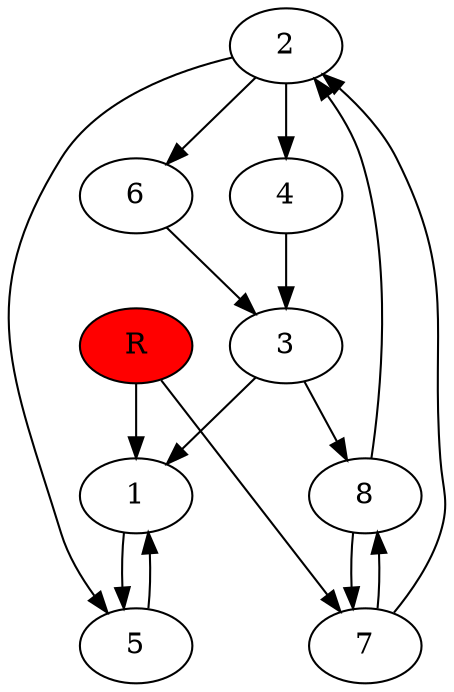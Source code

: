 digraph prb31074 {
	1
	2
	3
	4
	5
	6
	7
	8
	R [fillcolor="#ff0000" style=filled]
	1 -> 5
	2 -> 4
	2 -> 5
	2 -> 6
	3 -> 1
	3 -> 8
	4 -> 3
	5 -> 1
	6 -> 3
	7 -> 2
	7 -> 8
	8 -> 2
	8 -> 7
	R -> 1
	R -> 7
}
